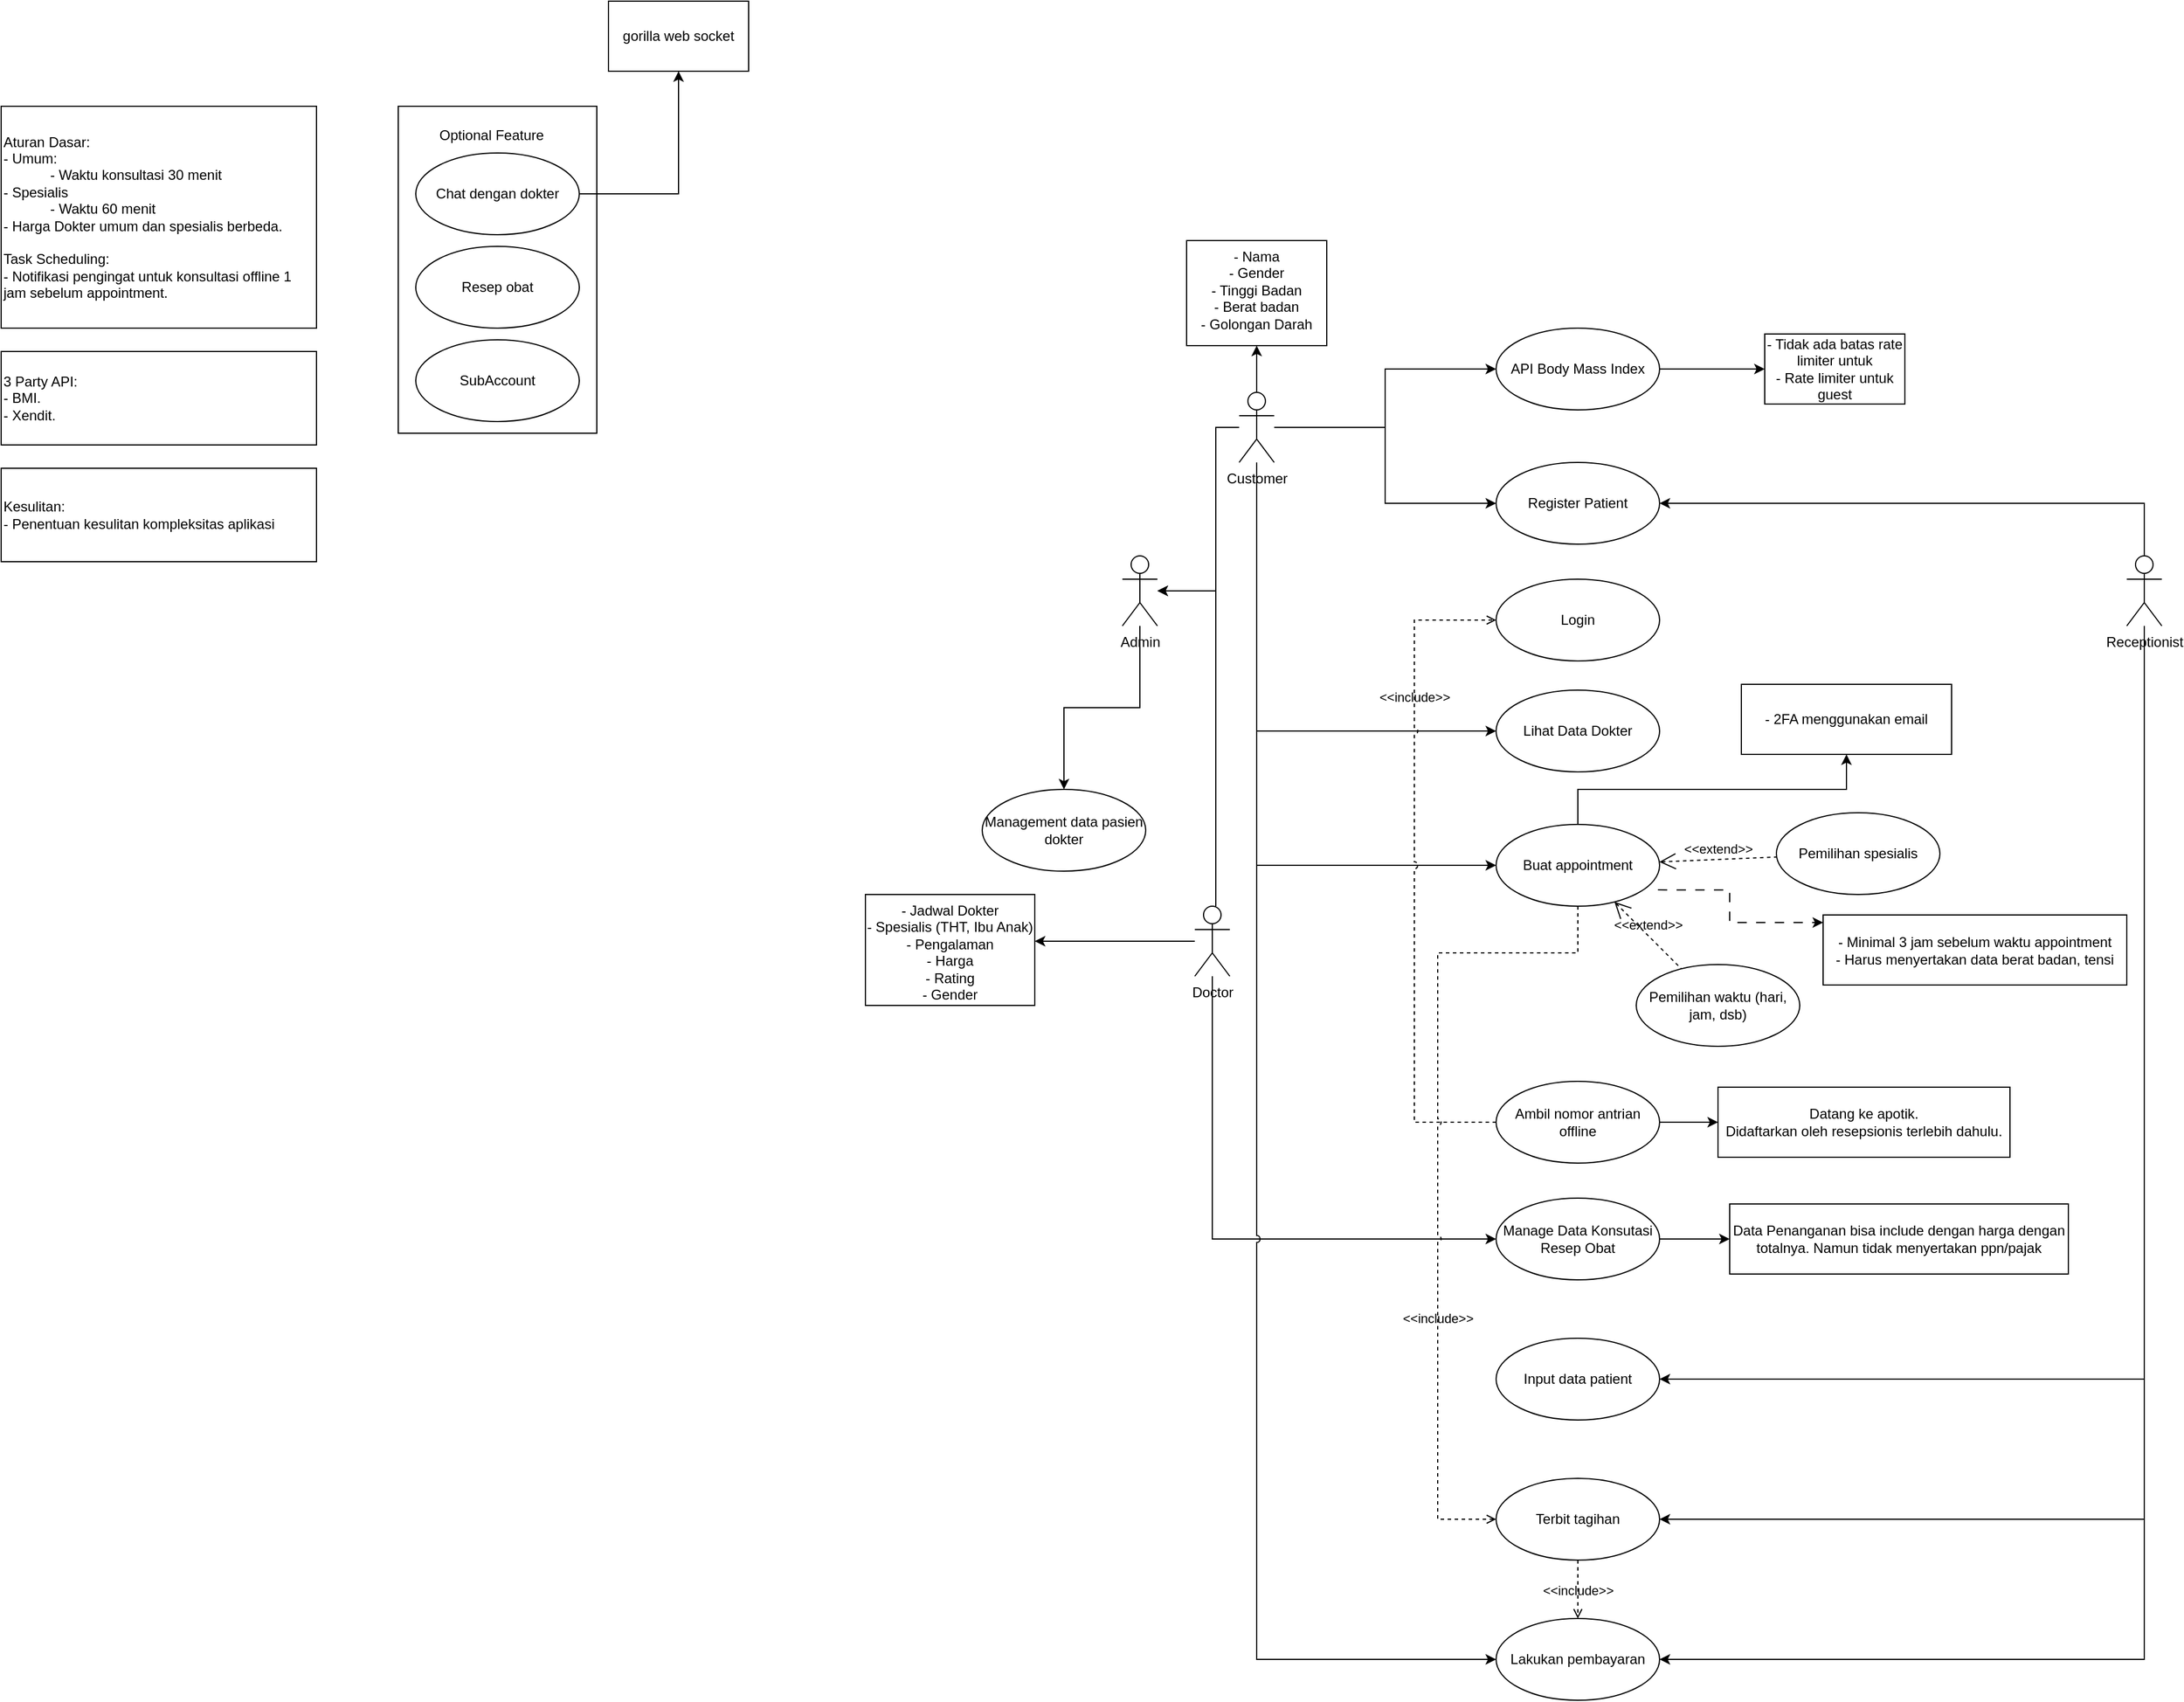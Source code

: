 <mxfile version="28.0.6">
  <diagram name="Page-1" id="VUQ5yrR_nOYUEyf6M4Mq">
    <mxGraphModel dx="3543" dy="2135" grid="1" gridSize="10" guides="1" tooltips="1" connect="1" arrows="1" fold="1" page="1" pageScale="1" pageWidth="850" pageHeight="1100" math="0" shadow="0">
      <root>
        <mxCell id="0" />
        <mxCell id="1" parent="0" />
        <mxCell id="KLBg-SSJyhI748aDw7hr-13" value="" style="edgeStyle=orthogonalEdgeStyle;rounded=0;orthogonalLoop=1;jettySize=auto;html=1;" edge="1" parent="1" source="KLBg-SSJyhI748aDw7hr-1" target="KLBg-SSJyhI748aDw7hr-12">
          <mxGeometry relative="1" as="geometry">
            <Array as="points">
              <mxPoint x="-138" y="620" />
            </Array>
          </mxGeometry>
        </mxCell>
        <mxCell id="KLBg-SSJyhI748aDw7hr-69" style="edgeStyle=orthogonalEdgeStyle;rounded=0;orthogonalLoop=1;jettySize=auto;html=1;jumpStyle=arc;" edge="1" parent="1" source="KLBg-SSJyhI748aDw7hr-1" target="KLBg-SSJyhI748aDw7hr-60">
          <mxGeometry relative="1" as="geometry">
            <Array as="points">
              <mxPoint x="87" y="855" />
            </Array>
          </mxGeometry>
        </mxCell>
        <mxCell id="KLBg-SSJyhI748aDw7hr-1" value="Doctor" style="shape=umlActor;verticalLabelPosition=bottom;verticalAlign=top;html=1;outlineConnect=0;" vertex="1" parent="1">
          <mxGeometry x="72" y="570" width="30" height="60" as="geometry" />
        </mxCell>
        <mxCell id="KLBg-SSJyhI748aDw7hr-72" style="edgeStyle=orthogonalEdgeStyle;rounded=0;orthogonalLoop=1;jettySize=auto;html=1;" edge="1" parent="1" source="KLBg-SSJyhI748aDw7hr-2" target="KLBg-SSJyhI748aDw7hr-71">
          <mxGeometry relative="1" as="geometry" />
        </mxCell>
        <mxCell id="KLBg-SSJyhI748aDw7hr-2" value="Admin" style="shape=umlActor;verticalLabelPosition=bottom;verticalAlign=top;html=1;outlineConnect=0;" vertex="1" parent="1">
          <mxGeometry x="10" y="270" width="30" height="60" as="geometry" />
        </mxCell>
        <mxCell id="KLBg-SSJyhI748aDw7hr-20" style="edgeStyle=orthogonalEdgeStyle;rounded=0;orthogonalLoop=1;jettySize=auto;html=1;jumpStyle=arc;" edge="1" parent="1" source="KLBg-SSJyhI748aDw7hr-3" target="KLBg-SSJyhI748aDw7hr-11">
          <mxGeometry relative="1" as="geometry">
            <Array as="points">
              <mxPoint x="125" y="535" />
            </Array>
          </mxGeometry>
        </mxCell>
        <mxCell id="KLBg-SSJyhI748aDw7hr-30" value="" style="edgeStyle=orthogonalEdgeStyle;rounded=0;orthogonalLoop=1;jettySize=auto;html=1;" edge="1" parent="1" source="KLBg-SSJyhI748aDw7hr-3" target="KLBg-SSJyhI748aDw7hr-29">
          <mxGeometry relative="1" as="geometry" />
        </mxCell>
        <mxCell id="KLBg-SSJyhI748aDw7hr-50" style="edgeStyle=orthogonalEdgeStyle;rounded=0;orthogonalLoop=1;jettySize=auto;html=1;" edge="1" parent="1" source="KLBg-SSJyhI748aDw7hr-3" target="KLBg-SSJyhI748aDw7hr-2">
          <mxGeometry relative="1" as="geometry">
            <Array as="points">
              <mxPoint x="90" y="160" />
              <mxPoint x="90" y="300" />
            </Array>
          </mxGeometry>
        </mxCell>
        <mxCell id="KLBg-SSJyhI748aDw7hr-73" style="edgeStyle=orthogonalEdgeStyle;rounded=0;orthogonalLoop=1;jettySize=auto;html=1;" edge="1" parent="1" source="KLBg-SSJyhI748aDw7hr-3" target="KLBg-SSJyhI748aDw7hr-31">
          <mxGeometry relative="1" as="geometry" />
        </mxCell>
        <mxCell id="KLBg-SSJyhI748aDw7hr-74" style="edgeStyle=orthogonalEdgeStyle;rounded=0;orthogonalLoop=1;jettySize=auto;html=1;" edge="1" parent="1" source="KLBg-SSJyhI748aDw7hr-3" target="KLBg-SSJyhI748aDw7hr-7">
          <mxGeometry relative="1" as="geometry" />
        </mxCell>
        <mxCell id="KLBg-SSJyhI748aDw7hr-80" style="edgeStyle=orthogonalEdgeStyle;rounded=0;orthogonalLoop=1;jettySize=auto;html=1;jumpStyle=arc;" edge="1" parent="1" source="KLBg-SSJyhI748aDw7hr-3" target="KLBg-SSJyhI748aDw7hr-21">
          <mxGeometry relative="1" as="geometry">
            <Array as="points">
              <mxPoint x="125" y="1215" />
            </Array>
          </mxGeometry>
        </mxCell>
        <mxCell id="KLBg-SSJyhI748aDw7hr-81" style="edgeStyle=orthogonalEdgeStyle;rounded=0;orthogonalLoop=1;jettySize=auto;html=1;" edge="1" parent="1" source="KLBg-SSJyhI748aDw7hr-3" target="KLBg-SSJyhI748aDw7hr-9">
          <mxGeometry relative="1" as="geometry">
            <Array as="points">
              <mxPoint x="125" y="420" />
            </Array>
          </mxGeometry>
        </mxCell>
        <mxCell id="KLBg-SSJyhI748aDw7hr-3" value="Customer" style="shape=umlActor;verticalLabelPosition=bottom;verticalAlign=top;html=1;outlineConnect=0;" vertex="1" parent="1">
          <mxGeometry x="110" y="130" width="30" height="60" as="geometry" />
        </mxCell>
        <mxCell id="KLBg-SSJyhI748aDw7hr-7" value="Register Patient" style="ellipse;whiteSpace=wrap;html=1;" vertex="1" parent="1">
          <mxGeometry x="330" y="190" width="140" height="70" as="geometry" />
        </mxCell>
        <mxCell id="KLBg-SSJyhI748aDw7hr-8" value="Login" style="ellipse;whiteSpace=wrap;html=1;" vertex="1" parent="1">
          <mxGeometry x="330" y="290" width="140" height="70" as="geometry" />
        </mxCell>
        <mxCell id="KLBg-SSJyhI748aDw7hr-9" value="Lihat Data Dokter" style="ellipse;whiteSpace=wrap;html=1;" vertex="1" parent="1">
          <mxGeometry x="330" y="385" width="140" height="70" as="geometry" />
        </mxCell>
        <mxCell id="KLBg-SSJyhI748aDw7hr-28" value="" style="edgeStyle=orthogonalEdgeStyle;rounded=0;orthogonalLoop=1;jettySize=auto;html=1;strokeColor=default;dashed=1;dashPattern=8 8;jumpStyle=arc;" edge="1" parent="1" target="KLBg-SSJyhI748aDw7hr-27">
          <mxGeometry relative="1" as="geometry">
            <mxPoint x="468.536" y="556.061" as="sourcePoint" />
            <mxPoint x="970" y="583.94" as="targetPoint" />
            <Array as="points">
              <mxPoint x="530" y="556" />
              <mxPoint x="530" y="584" />
            </Array>
          </mxGeometry>
        </mxCell>
        <mxCell id="KLBg-SSJyhI748aDw7hr-54" style="edgeStyle=orthogonalEdgeStyle;rounded=0;orthogonalLoop=1;jettySize=auto;html=1;" edge="1" parent="1" source="KLBg-SSJyhI748aDw7hr-11" target="KLBg-SSJyhI748aDw7hr-33">
          <mxGeometry relative="1" as="geometry">
            <Array as="points">
              <mxPoint x="400" y="470" />
              <mxPoint x="630" y="470" />
            </Array>
          </mxGeometry>
        </mxCell>
        <mxCell id="KLBg-SSJyhI748aDw7hr-11" value="Buat appointment" style="ellipse;whiteSpace=wrap;html=1;" vertex="1" parent="1">
          <mxGeometry x="330" y="500" width="140" height="70" as="geometry" />
        </mxCell>
        <mxCell id="KLBg-SSJyhI748aDw7hr-12" value="- Jadwal Dokter&lt;div&gt;- Spesialis (THT, Ibu Anak)&lt;/div&gt;&lt;div&gt;- Pengalaman&lt;/div&gt;&lt;div&gt;- Harga&lt;/div&gt;&lt;div&gt;- Rating&lt;/div&gt;&lt;div&gt;- Gender&lt;/div&gt;&lt;div&gt;&lt;br&gt;&lt;/div&gt;" style="whiteSpace=wrap;html=1;verticalAlign=top;" vertex="1" parent="1">
          <mxGeometry x="-210" y="560" width="145" height="95" as="geometry" />
        </mxCell>
        <mxCell id="KLBg-SSJyhI748aDw7hr-21" value="Lakukan pembayaran" style="ellipse;whiteSpace=wrap;html=1;" vertex="1" parent="1">
          <mxGeometry x="330" y="1180" width="140" height="70" as="geometry" />
        </mxCell>
        <mxCell id="KLBg-SSJyhI748aDw7hr-22" value="Pemilihan spesialis" style="ellipse;whiteSpace=wrap;html=1;" vertex="1" parent="1">
          <mxGeometry x="570" y="490" width="140" height="70" as="geometry" />
        </mxCell>
        <mxCell id="KLBg-SSJyhI748aDw7hr-24" value="Pemilihan waktu (hari, jam, dsb)" style="ellipse;whiteSpace=wrap;html=1;" vertex="1" parent="1">
          <mxGeometry x="450" y="620" width="140" height="70" as="geometry" />
        </mxCell>
        <mxCell id="KLBg-SSJyhI748aDw7hr-25" value="&amp;lt;&amp;lt;extend&amp;gt;&amp;gt;" style="edgeStyle=none;html=1;startArrow=open;endArrow=none;startSize=12;verticalAlign=bottom;dashed=1;labelBackgroundColor=none;rounded=0;" edge="1" parent="1" source="KLBg-SSJyhI748aDw7hr-11" target="KLBg-SSJyhI748aDw7hr-22">
          <mxGeometry width="160" relative="1" as="geometry">
            <mxPoint x="480" y="470" as="sourcePoint" />
            <mxPoint x="560" y="510" as="targetPoint" />
          </mxGeometry>
        </mxCell>
        <mxCell id="KLBg-SSJyhI748aDw7hr-26" value="&amp;lt;&amp;lt;extend&amp;gt;&amp;gt;" style="edgeStyle=none;html=1;startArrow=open;endArrow=none;startSize=12;verticalAlign=bottom;dashed=1;labelBackgroundColor=none;rounded=0;" edge="1" parent="1" source="KLBg-SSJyhI748aDw7hr-11" target="KLBg-SSJyhI748aDw7hr-24">
          <mxGeometry width="160" relative="1" as="geometry">
            <mxPoint x="580" y="520" as="sourcePoint" />
            <mxPoint x="440" y="640" as="targetPoint" />
          </mxGeometry>
        </mxCell>
        <mxCell id="KLBg-SSJyhI748aDw7hr-27" value="- Minimal 3 jam sebelum waktu appointment&lt;div&gt;- Harus menyertakan data berat badan, tensi&lt;/div&gt;" style="whiteSpace=wrap;html=1;" vertex="1" parent="1">
          <mxGeometry x="610" y="577.5" width="260" height="60" as="geometry" />
        </mxCell>
        <mxCell id="KLBg-SSJyhI748aDw7hr-29" value="- Nama&lt;div&gt;- Gender&lt;/div&gt;&lt;div&gt;- Tinggi Badan&lt;/div&gt;&lt;div&gt;- Berat badan&lt;/div&gt;&lt;div&gt;- Golongan Darah&lt;/div&gt;" style="whiteSpace=wrap;html=1;verticalAlign=top;" vertex="1" parent="1">
          <mxGeometry x="65" width="120" height="90" as="geometry" />
        </mxCell>
        <mxCell id="KLBg-SSJyhI748aDw7hr-40" value="" style="edgeStyle=orthogonalEdgeStyle;rounded=0;orthogonalLoop=1;jettySize=auto;html=1;" edge="1" parent="1" source="KLBg-SSJyhI748aDw7hr-31" target="KLBg-SSJyhI748aDw7hr-39">
          <mxGeometry relative="1" as="geometry" />
        </mxCell>
        <mxCell id="KLBg-SSJyhI748aDw7hr-31" value="API Body Mass Index" style="ellipse;whiteSpace=wrap;html=1;" vertex="1" parent="1">
          <mxGeometry x="330" y="75" width="140" height="70" as="geometry" />
        </mxCell>
        <mxCell id="KLBg-SSJyhI748aDw7hr-58" value="" style="edgeStyle=orthogonalEdgeStyle;rounded=0;orthogonalLoop=1;jettySize=auto;html=1;" edge="1" parent="1" source="KLBg-SSJyhI748aDw7hr-32" target="KLBg-SSJyhI748aDw7hr-57">
          <mxGeometry relative="1" as="geometry" />
        </mxCell>
        <mxCell id="KLBg-SSJyhI748aDw7hr-32" value="Ambil nomor antrian offline" style="ellipse;whiteSpace=wrap;html=1;" vertex="1" parent="1">
          <mxGeometry x="330" y="720" width="140" height="70" as="geometry" />
        </mxCell>
        <mxCell id="KLBg-SSJyhI748aDw7hr-33" value="- 2FA menggunakan email" style="whiteSpace=wrap;html=1;" vertex="1" parent="1">
          <mxGeometry x="540" y="380" width="180" height="60" as="geometry" />
        </mxCell>
        <mxCell id="KLBg-SSJyhI748aDw7hr-38" value="&amp;lt;&amp;lt;include&amp;gt;&amp;gt;" style="html=1;verticalAlign=bottom;labelBackgroundColor=none;endArrow=open;endFill=0;dashed=1;rounded=0;edgeStyle=orthogonalEdgeStyle;jumpStyle=arc;" edge="1" parent="1" source="KLBg-SSJyhI748aDw7hr-32" target="KLBg-SSJyhI748aDw7hr-8">
          <mxGeometry x="0.491" width="160" relative="1" as="geometry">
            <mxPoint x="310" y="550" as="sourcePoint" />
            <mxPoint x="470" y="550" as="targetPoint" />
            <Array as="points">
              <mxPoint x="260" y="755" />
              <mxPoint x="260" y="325" />
            </Array>
            <mxPoint as="offset" />
          </mxGeometry>
        </mxCell>
        <mxCell id="KLBg-SSJyhI748aDw7hr-39" value="&lt;div&gt;- Tidak ada batas rate limiter untuk&lt;/div&gt;- Rate limiter untuk guest" style="whiteSpace=wrap;html=1;" vertex="1" parent="1">
          <mxGeometry x="560" y="80" width="120" height="60" as="geometry" />
        </mxCell>
        <mxCell id="KLBg-SSJyhI748aDw7hr-43" value="Aturan Dasar:&lt;div style=&quot;&quot;&gt;- Umum:&amp;nbsp;&lt;/div&gt;&lt;blockquote style=&quot;margin: 0 0 0 40px; border: none; padding: 0px;&quot;&gt;&lt;div style=&quot;&quot;&gt;- Waktu konsultasi 30 menit&lt;/div&gt;&lt;/blockquote&gt;&lt;div&gt;- Spesialis&lt;/div&gt;&lt;div&gt;&lt;blockquote style=&quot;margin: 0 0 0 40px; border: none; padding: 0px;&quot;&gt;- Waktu 60 menit&lt;br&gt;&lt;/blockquote&gt;- Harga Dokter umum dan spesialis berbeda.&lt;br&gt;&lt;blockquote style=&quot;margin: 0 0 0 40px; border: none; padding: 0px;&quot;&gt;&lt;div&gt;&lt;br&gt;&lt;/div&gt;&lt;/blockquote&gt;Task Scheduling:&lt;/div&gt;&lt;div&gt;- Notifikasi pengingat untuk konsultasi offline 1 jam sebelum appointment.&lt;/div&gt;" style="rounded=0;whiteSpace=wrap;html=1;align=left;" vertex="1" parent="1">
          <mxGeometry x="-950" y="-115" width="270" height="190" as="geometry" />
        </mxCell>
        <mxCell id="KLBg-SSJyhI748aDw7hr-51" style="edgeStyle=orthogonalEdgeStyle;rounded=0;orthogonalLoop=1;jettySize=auto;html=1;" edge="1" parent="1" source="KLBg-SSJyhI748aDw7hr-1" target="KLBg-SSJyhI748aDw7hr-2">
          <mxGeometry relative="1" as="geometry">
            <Array as="points">
              <mxPoint x="90" y="490" />
              <mxPoint x="90" y="300" />
            </Array>
          </mxGeometry>
        </mxCell>
        <mxCell id="KLBg-SSJyhI748aDw7hr-52" value="3 Party API:&lt;div&gt;- BMI.&lt;/div&gt;&lt;div&gt;- Xendit.&lt;/div&gt;" style="rounded=0;whiteSpace=wrap;html=1;align=left;" vertex="1" parent="1">
          <mxGeometry x="-950" y="95" width="270" height="80" as="geometry" />
        </mxCell>
        <mxCell id="KLBg-SSJyhI748aDw7hr-17" value="" style="rounded=0;whiteSpace=wrap;html=1;container=0;" vertex="1" parent="1">
          <mxGeometry x="-610" y="-115" width="170" height="280" as="geometry" />
        </mxCell>
        <mxCell id="KLBg-SSJyhI748aDw7hr-56" value="" style="edgeStyle=orthogonalEdgeStyle;rounded=0;orthogonalLoop=1;jettySize=auto;html=1;" edge="1" parent="1" source="KLBg-SSJyhI748aDw7hr-14" target="KLBg-SSJyhI748aDw7hr-55">
          <mxGeometry relative="1" as="geometry" />
        </mxCell>
        <mxCell id="KLBg-SSJyhI748aDw7hr-14" value="Chat dengan dokter" style="ellipse;whiteSpace=wrap;html=1;container=0;" vertex="1" parent="1">
          <mxGeometry x="-595" y="-75" width="140" height="70" as="geometry" />
        </mxCell>
        <mxCell id="KLBg-SSJyhI748aDw7hr-18" value="Optional Feature" style="text;html=1;align=center;verticalAlign=middle;whiteSpace=wrap;rounded=0;container=0;" vertex="1" parent="1">
          <mxGeometry x="-600" y="-105" width="140" height="30" as="geometry" />
        </mxCell>
        <mxCell id="KLBg-SSJyhI748aDw7hr-19" value="Resep obat" style="ellipse;whiteSpace=wrap;html=1;container=0;" vertex="1" parent="1">
          <mxGeometry x="-595" y="5" width="140" height="70" as="geometry" />
        </mxCell>
        <mxCell id="KLBg-SSJyhI748aDw7hr-35" value="SubAccount" style="ellipse;whiteSpace=wrap;html=1;container=0;" vertex="1" parent="1">
          <mxGeometry x="-595" y="85" width="140" height="70" as="geometry" />
        </mxCell>
        <mxCell id="KLBg-SSJyhI748aDw7hr-55" value="gorilla web socket" style="whiteSpace=wrap;html=1;" vertex="1" parent="1">
          <mxGeometry x="-430" y="-205" width="120" height="60" as="geometry" />
        </mxCell>
        <mxCell id="KLBg-SSJyhI748aDw7hr-57" value="Datang ke apotik.&lt;div&gt;Didaftarkan oleh resepsionis terlebih dahulu.&lt;/div&gt;" style="whiteSpace=wrap;html=1;" vertex="1" parent="1">
          <mxGeometry x="520" y="725" width="250" height="60" as="geometry" />
        </mxCell>
        <mxCell id="KLBg-SSJyhI748aDw7hr-59" value="Kesulitan:&lt;div&gt;- Penentuan kesulitan kompleksitas aplikasi&lt;/div&gt;" style="rounded=0;whiteSpace=wrap;html=1;align=left;" vertex="1" parent="1">
          <mxGeometry x="-950" y="195" width="270" height="80" as="geometry" />
        </mxCell>
        <mxCell id="KLBg-SSJyhI748aDw7hr-83" value="" style="edgeStyle=orthogonalEdgeStyle;rounded=0;orthogonalLoop=1;jettySize=auto;html=1;" edge="1" parent="1" source="KLBg-SSJyhI748aDw7hr-60" target="KLBg-SSJyhI748aDw7hr-82">
          <mxGeometry relative="1" as="geometry" />
        </mxCell>
        <mxCell id="KLBg-SSJyhI748aDw7hr-60" value="Manage Data Konsutasi&lt;br&gt;Resep Obat" style="ellipse;whiteSpace=wrap;html=1;" vertex="1" parent="1">
          <mxGeometry x="330" y="820" width="140" height="70" as="geometry" />
        </mxCell>
        <mxCell id="KLBg-SSJyhI748aDw7hr-66" style="edgeStyle=orthogonalEdgeStyle;rounded=0;orthogonalLoop=1;jettySize=auto;html=1;jumpStyle=arc;" edge="1" parent="1" source="KLBg-SSJyhI748aDw7hr-61" target="KLBg-SSJyhI748aDw7hr-62">
          <mxGeometry relative="1" as="geometry">
            <Array as="points">
              <mxPoint x="885" y="975" />
            </Array>
          </mxGeometry>
        </mxCell>
        <mxCell id="KLBg-SSJyhI748aDw7hr-67" style="edgeStyle=orthogonalEdgeStyle;rounded=0;orthogonalLoop=1;jettySize=auto;html=1;jumpStyle=arc;" edge="1" parent="1" source="KLBg-SSJyhI748aDw7hr-61" target="KLBg-SSJyhI748aDw7hr-63">
          <mxGeometry relative="1" as="geometry">
            <Array as="points">
              <mxPoint x="885" y="1095" />
            </Array>
          </mxGeometry>
        </mxCell>
        <mxCell id="KLBg-SSJyhI748aDw7hr-68" style="edgeStyle=orthogonalEdgeStyle;rounded=0;orthogonalLoop=1;jettySize=auto;html=1;jumpStyle=arc;" edge="1" parent="1" source="KLBg-SSJyhI748aDw7hr-61" target="KLBg-SSJyhI748aDw7hr-21">
          <mxGeometry relative="1" as="geometry">
            <Array as="points">
              <mxPoint x="885" y="1215" />
            </Array>
          </mxGeometry>
        </mxCell>
        <mxCell id="KLBg-SSJyhI748aDw7hr-77" style="edgeStyle=orthogonalEdgeStyle;rounded=0;orthogonalLoop=1;jettySize=auto;html=1;" edge="1" parent="1" source="KLBg-SSJyhI748aDw7hr-61" target="KLBg-SSJyhI748aDw7hr-7">
          <mxGeometry relative="1" as="geometry">
            <Array as="points">
              <mxPoint x="885" y="225" />
            </Array>
          </mxGeometry>
        </mxCell>
        <mxCell id="KLBg-SSJyhI748aDw7hr-61" value="Receptionist" style="shape=umlActor;verticalLabelPosition=bottom;verticalAlign=top;html=1;outlineConnect=0;" vertex="1" parent="1">
          <mxGeometry x="870" y="270" width="30" height="60" as="geometry" />
        </mxCell>
        <mxCell id="KLBg-SSJyhI748aDw7hr-62" value="Input data patient" style="ellipse;whiteSpace=wrap;html=1;" vertex="1" parent="1">
          <mxGeometry x="330" y="940" width="140" height="70" as="geometry" />
        </mxCell>
        <mxCell id="KLBg-SSJyhI748aDw7hr-63" value="Terbit tagihan" style="ellipse;whiteSpace=wrap;html=1;" vertex="1" parent="1">
          <mxGeometry x="330" y="1060" width="140" height="70" as="geometry" />
        </mxCell>
        <mxCell id="KLBg-SSJyhI748aDw7hr-65" value="&amp;lt;&amp;lt;include&amp;gt;&amp;gt;" style="html=1;verticalAlign=bottom;labelBackgroundColor=none;endArrow=open;endFill=0;dashed=1;rounded=0;edgeStyle=orthogonalEdgeStyle;jumpStyle=arc;" edge="1" parent="1" source="KLBg-SSJyhI748aDw7hr-63" target="KLBg-SSJyhI748aDw7hr-21">
          <mxGeometry x="0.386" width="160" relative="1" as="geometry">
            <mxPoint x="340" y="655" as="sourcePoint" />
            <mxPoint x="340" y="225" as="targetPoint" />
            <Array as="points">
              <mxPoint x="400" y="1190" />
              <mxPoint x="400" y="1190" />
            </Array>
            <mxPoint as="offset" />
          </mxGeometry>
        </mxCell>
        <mxCell id="KLBg-SSJyhI748aDw7hr-71" value="Management data pasien dokter" style="ellipse;whiteSpace=wrap;html=1;" vertex="1" parent="1">
          <mxGeometry x="-110" y="470" width="140" height="70" as="geometry" />
        </mxCell>
        <mxCell id="KLBg-SSJyhI748aDw7hr-78" value="&amp;lt;&amp;lt;include&amp;gt;&amp;gt;" style="html=1;verticalAlign=bottom;labelBackgroundColor=none;endArrow=open;endFill=0;dashed=1;rounded=0;edgeStyle=orthogonalEdgeStyle;jumpStyle=arc;" edge="1" parent="1" source="KLBg-SSJyhI748aDw7hr-11" target="KLBg-SSJyhI748aDw7hr-63">
          <mxGeometry x="0.386" width="160" relative="1" as="geometry">
            <mxPoint x="410" y="1140" as="sourcePoint" />
            <mxPoint x="410" y="1190" as="targetPoint" />
            <Array as="points">
              <mxPoint x="400" y="610" />
              <mxPoint x="280" y="610" />
              <mxPoint x="280" y="1095" />
            </Array>
            <mxPoint as="offset" />
          </mxGeometry>
        </mxCell>
        <mxCell id="KLBg-SSJyhI748aDw7hr-82" value="Data Penanganan bisa include dengan harga dengan totalnya. Namun tidak menyertakan ppn/pajak" style="whiteSpace=wrap;html=1;" vertex="1" parent="1">
          <mxGeometry x="530" y="825" width="290" height="60" as="geometry" />
        </mxCell>
      </root>
    </mxGraphModel>
  </diagram>
</mxfile>

